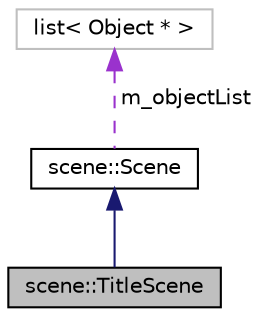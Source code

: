 digraph "scene::TitleScene"
{
 // LATEX_PDF_SIZE
  edge [fontname="Helvetica",fontsize="10",labelfontname="Helvetica",labelfontsize="10"];
  node [fontname="Helvetica",fontsize="10",shape=record];
  Node1 [label="scene::TitleScene",height=0.2,width=0.4,color="black", fillcolor="grey75", style="filled", fontcolor="black",tooltip="TitleSceneクラス"];
  Node2 -> Node1 [dir="back",color="midnightblue",fontsize="10",style="solid",fontname="Helvetica"];
  Node2 [label="scene::Scene",height=0.2,width=0.4,color="black", fillcolor="white", style="filled",URL="$classscene_1_1_scene.html",tooltip="シーンの親クラス"];
  Node3 -> Node2 [dir="back",color="darkorchid3",fontsize="10",style="dashed",label=" m_objectList" ,fontname="Helvetica"];
  Node3 [label="list\< Object * \>",height=0.2,width=0.4,color="grey75", fillcolor="white", style="filled",tooltip=" "];
}

